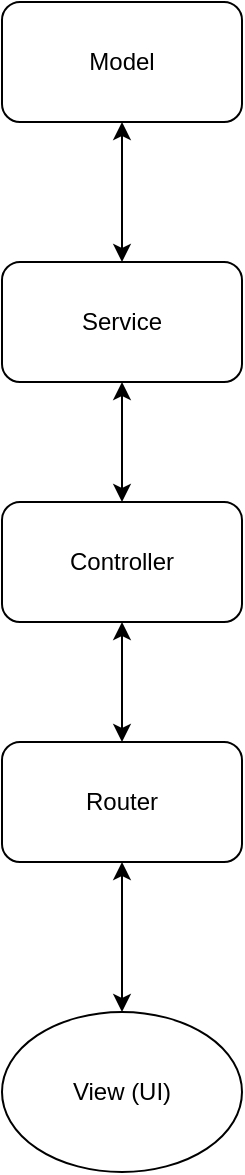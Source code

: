 <mxfile version="20.2.3" type="github"><diagram id="zr_eY0JoDMDeSO5CpyM6" name="Trang-1"><mxGraphModel dx="1038" dy="571" grid="1" gridSize="10" guides="1" tooltips="1" connect="1" arrows="1" fold="1" page="1" pageScale="1" pageWidth="827" pageHeight="1169" math="0" shadow="0"><root><mxCell id="0"/><mxCell id="1" parent="0"/><mxCell id="CUUnYULCtd_GJh0gNw5G-7" style="edgeStyle=orthogonalEdgeStyle;rounded=0;orthogonalLoop=1;jettySize=auto;html=1;startArrow=classic;startFill=1;" edge="1" parent="1" source="CUUnYULCtd_GJh0gNw5G-1" target="CUUnYULCtd_GJh0gNw5G-2"><mxGeometry relative="1" as="geometry"/></mxCell><mxCell id="CUUnYULCtd_GJh0gNw5G-1" value="Controller" style="rounded=1;whiteSpace=wrap;html=1;" vertex="1" parent="1"><mxGeometry x="360" y="330" width="120" height="60" as="geometry"/></mxCell><mxCell id="CUUnYULCtd_GJh0gNw5G-9" style="edgeStyle=orthogonalEdgeStyle;rounded=0;orthogonalLoop=1;jettySize=auto;html=1;entryX=0.5;entryY=0;entryDx=0;entryDy=0;startArrow=classic;startFill=1;" edge="1" parent="1" source="CUUnYULCtd_GJh0gNw5G-2" target="CUUnYULCtd_GJh0gNw5G-8"><mxGeometry relative="1" as="geometry"/></mxCell><mxCell id="CUUnYULCtd_GJh0gNw5G-2" value="Router" style="rounded=1;whiteSpace=wrap;html=1;" vertex="1" parent="1"><mxGeometry x="360" y="450" width="120" height="60" as="geometry"/></mxCell><mxCell id="CUUnYULCtd_GJh0gNw5G-6" style="edgeStyle=orthogonalEdgeStyle;rounded=0;orthogonalLoop=1;jettySize=auto;html=1;startArrow=classic;startFill=1;" edge="1" parent="1" source="CUUnYULCtd_GJh0gNw5G-3" target="CUUnYULCtd_GJh0gNw5G-1"><mxGeometry relative="1" as="geometry"/></mxCell><mxCell id="CUUnYULCtd_GJh0gNw5G-3" value="Service" style="rounded=1;whiteSpace=wrap;html=1;" vertex="1" parent="1"><mxGeometry x="360" y="210" width="120" height="60" as="geometry"/></mxCell><mxCell id="CUUnYULCtd_GJh0gNw5G-5" style="edgeStyle=orthogonalEdgeStyle;rounded=0;orthogonalLoop=1;jettySize=auto;html=1;entryX=0.5;entryY=0;entryDx=0;entryDy=0;startArrow=classic;startFill=1;" edge="1" parent="1" source="CUUnYULCtd_GJh0gNw5G-4" target="CUUnYULCtd_GJh0gNw5G-3"><mxGeometry relative="1" as="geometry"/></mxCell><mxCell id="CUUnYULCtd_GJh0gNw5G-4" value="Model" style="rounded=1;whiteSpace=wrap;html=1;" vertex="1" parent="1"><mxGeometry x="360" y="80" width="120" height="60" as="geometry"/></mxCell><mxCell id="CUUnYULCtd_GJh0gNw5G-8" value="View (UI)" style="ellipse;whiteSpace=wrap;html=1;" vertex="1" parent="1"><mxGeometry x="360" y="585" width="120" height="80" as="geometry"/></mxCell></root></mxGraphModel></diagram></mxfile>